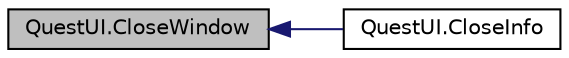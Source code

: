 digraph "QuestUI.CloseWindow"
{
  edge [fontname="Helvetica",fontsize="10",labelfontname="Helvetica",labelfontsize="10"];
  node [fontname="Helvetica",fontsize="10",shape=record];
  rankdir="LR";
  Node12 [label="QuestUI.CloseWindow",height=0.2,width=0.4,color="black", fillcolor="grey75", style="filled", fontcolor="black"];
  Node12 -> Node13 [dir="back",color="midnightblue",fontsize="10",style="solid",fontname="Helvetica"];
  Node13 [label="QuestUI.CloseInfo",height=0.2,width=0.4,color="black", fillcolor="white", style="filled",URL="$class_quest_u_i.html#aa884d62a1f8f5afdb18a6ede0d27c45a",tooltip="Close only the QuestInfo Box "];
}
